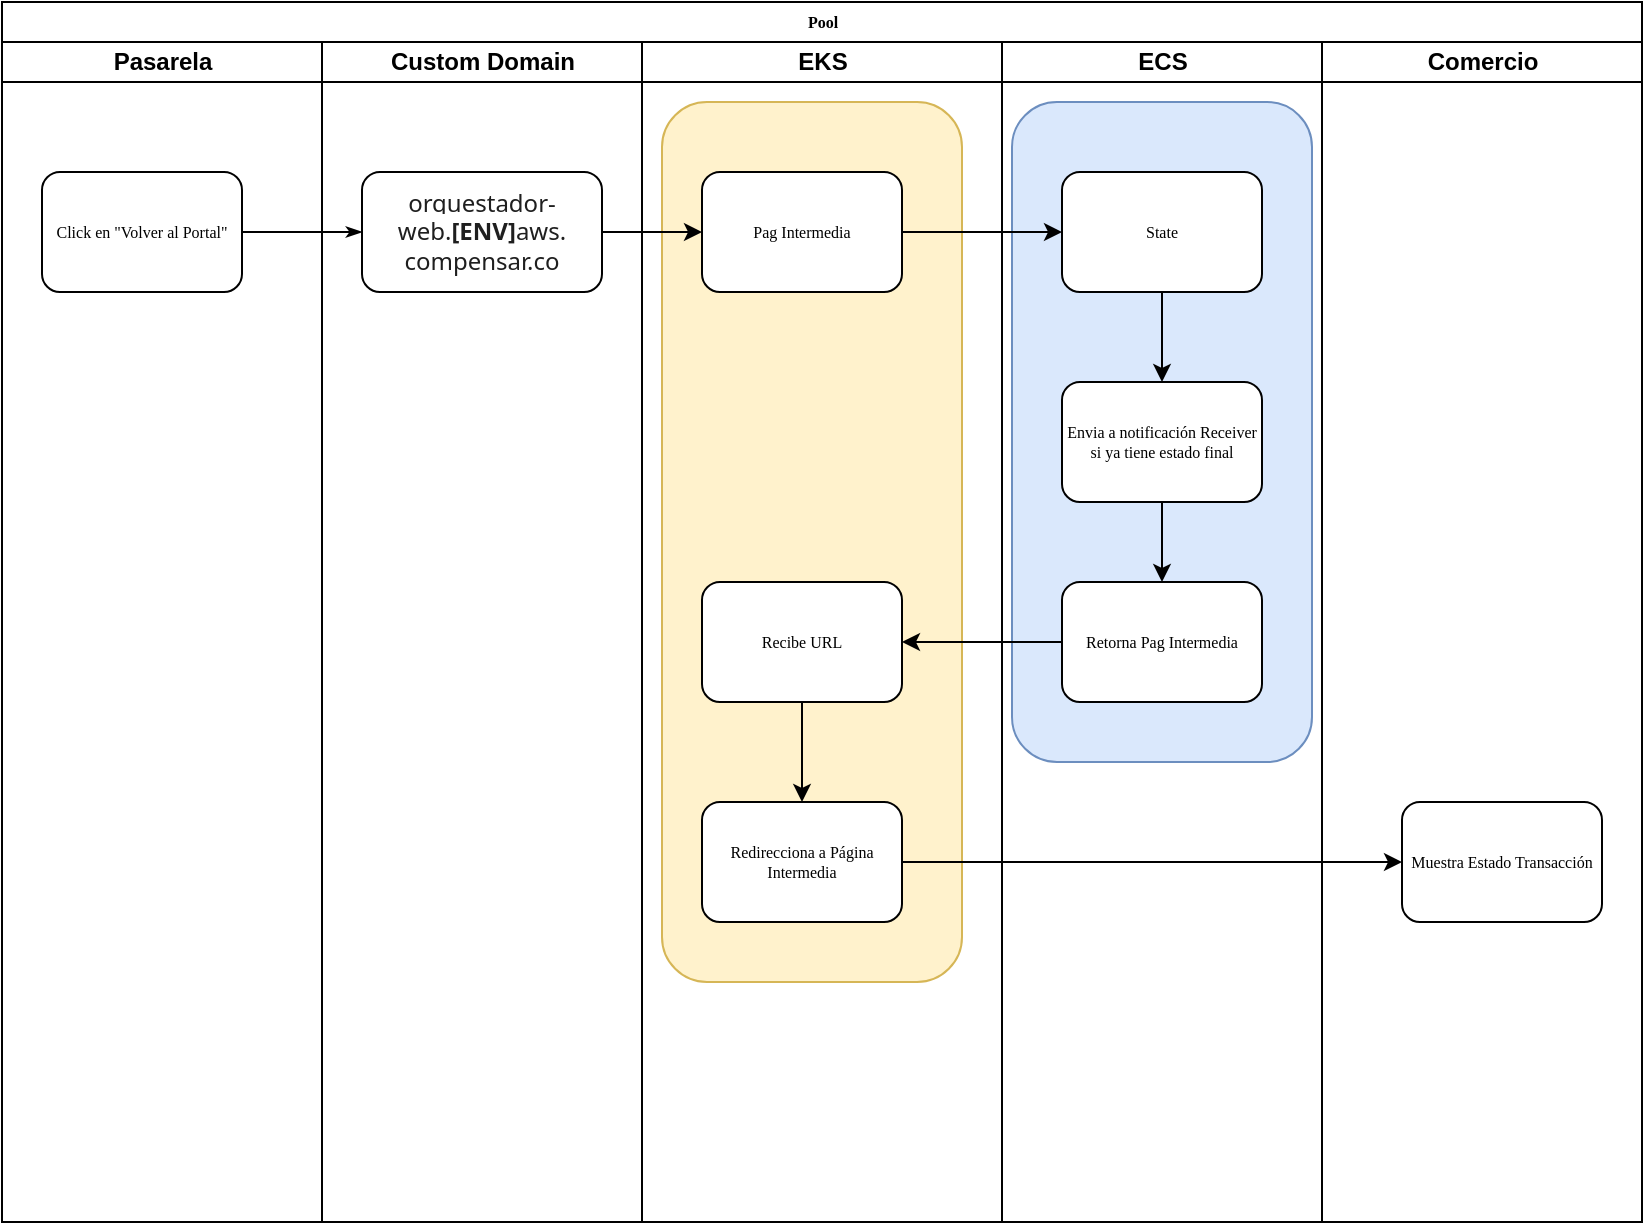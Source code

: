 <mxfile version="24.2.8" type="github" pages="2">
  <diagram name="ASIS" id="74e2e168-ea6b-b213-b513-2b3c1d86103e">
    <mxGraphModel dx="1195" dy="685" grid="1" gridSize="10" guides="1" tooltips="1" connect="1" arrows="1" fold="1" page="1" pageScale="1" pageWidth="1100" pageHeight="850" background="none" math="0" shadow="0">
      <root>
        <mxCell id="0" />
        <mxCell id="1" parent="0" />
        <mxCell id="77e6c97f196da883-1" value="Pool" style="swimlane;html=1;childLayout=stackLayout;startSize=20;rounded=0;shadow=0;labelBackgroundColor=none;strokeWidth=1;fontFamily=Verdana;fontSize=8;align=center;" parent="1" vertex="1">
          <mxGeometry x="70" y="40" width="820" height="610" as="geometry" />
        </mxCell>
        <mxCell id="77e6c97f196da883-2" value="Pasarela" style="swimlane;html=1;startSize=20;" parent="77e6c97f196da883-1" vertex="1">
          <mxGeometry y="20" width="160" height="590" as="geometry" />
        </mxCell>
        <mxCell id="77e6c97f196da883-8" value="Click en &quot;Volver al Portal&quot;" style="rounded=1;whiteSpace=wrap;html=1;shadow=0;labelBackgroundColor=none;strokeWidth=1;fontFamily=Verdana;fontSize=8;align=center;" parent="77e6c97f196da883-2" vertex="1">
          <mxGeometry x="20" y="65" width="100" height="60" as="geometry" />
        </mxCell>
        <mxCell id="77e6c97f196da883-26" style="edgeStyle=orthogonalEdgeStyle;rounded=1;html=1;labelBackgroundColor=none;startArrow=none;startFill=0;startSize=5;endArrow=classicThin;endFill=1;endSize=5;jettySize=auto;orthogonalLoop=1;strokeWidth=1;fontFamily=Verdana;fontSize=8" parent="77e6c97f196da883-1" source="77e6c97f196da883-8" target="77e6c97f196da883-11" edge="1">
          <mxGeometry relative="1" as="geometry" />
        </mxCell>
        <mxCell id="77e6c97f196da883-3" value="Custom Domain" style="swimlane;html=1;startSize=20;" parent="77e6c97f196da883-1" vertex="1">
          <mxGeometry x="160" y="20" width="160" height="590" as="geometry" />
        </mxCell>
        <mxCell id="77e6c97f196da883-11" value="&lt;span style=&quot;color: rgb(31, 31, 31); font-family: system-ui, sans-serif; font-size: 12px; text-align: start; background-color: rgb(255, 255, 255);&quot;&gt;orquestador-&lt;/span&gt;&lt;div&gt;&lt;span style=&quot;color: rgb(31, 31, 31); font-family: system-ui, sans-serif; font-size: 12px; text-align: start; background-color: rgb(255, 255, 255);&quot;&gt;web.&lt;b&gt;[ENV]&lt;/b&gt;aws.&lt;/span&gt;&lt;/div&gt;&lt;div&gt;&lt;span style=&quot;color: rgb(31, 31, 31); font-family: system-ui, sans-serif; font-size: 12px; text-align: start; background-color: rgb(255, 255, 255);&quot;&gt;compensar.co&lt;/span&gt;&lt;/div&gt;" style="rounded=1;whiteSpace=wrap;html=1;shadow=0;labelBackgroundColor=none;strokeWidth=1;fontFamily=Verdana;fontSize=8;align=center;" parent="77e6c97f196da883-3" vertex="1">
          <mxGeometry x="20" y="65" width="120" height="60" as="geometry" />
        </mxCell>
        <mxCell id="77e6c97f196da883-4" value="EKS" style="swimlane;html=1;startSize=20;" parent="77e6c97f196da883-1" vertex="1">
          <mxGeometry x="320" y="20" width="180" height="590" as="geometry" />
        </mxCell>
        <mxCell id="24iTY64MPBFUr7DaOvwD-1" value="" style="rounded=1;whiteSpace=wrap;html=1;shadow=0;labelBackgroundColor=none;strokeWidth=1;fontFamily=Verdana;fontSize=8;align=center;fillColor=#fff2cc;strokeColor=#d6b656;" vertex="1" parent="77e6c97f196da883-4">
          <mxGeometry x="10" y="30" width="150" height="440" as="geometry" />
        </mxCell>
        <mxCell id="ADYO4jdH7oG6UQ2EBwiA-29" style="edgeStyle=orthogonalEdgeStyle;rounded=0;orthogonalLoop=1;jettySize=auto;html=1;" parent="77e6c97f196da883-4" source="ADYO4jdH7oG6UQ2EBwiA-6" target="ADYO4jdH7oG6UQ2EBwiA-28" edge="1">
          <mxGeometry relative="1" as="geometry" />
        </mxCell>
        <mxCell id="ADYO4jdH7oG6UQ2EBwiA-6" value="Recibe URL" style="rounded=1;whiteSpace=wrap;html=1;shadow=0;labelBackgroundColor=none;strokeWidth=1;fontFamily=Verdana;fontSize=8;align=center;" parent="77e6c97f196da883-4" vertex="1">
          <mxGeometry x="30" y="270" width="100" height="60" as="geometry" />
        </mxCell>
        <mxCell id="ADYO4jdH7oG6UQ2EBwiA-28" value="Redirecciona a Página Intermedia" style="rounded=1;whiteSpace=wrap;html=1;shadow=0;labelBackgroundColor=none;strokeWidth=1;fontFamily=Verdana;fontSize=8;align=center;" parent="77e6c97f196da883-4" vertex="1">
          <mxGeometry x="30" y="380" width="100" height="60" as="geometry" />
        </mxCell>
        <mxCell id="77e6c97f196da883-12" value="Pag Intermedia" style="rounded=1;whiteSpace=wrap;html=1;shadow=0;labelBackgroundColor=none;strokeWidth=1;fontFamily=Verdana;fontSize=8;align=center;" parent="77e6c97f196da883-4" vertex="1">
          <mxGeometry x="30" y="65" width="100" height="60" as="geometry" />
        </mxCell>
        <mxCell id="77e6c97f196da883-5" value="ECS" style="swimlane;html=1;startSize=20;" parent="77e6c97f196da883-1" vertex="1">
          <mxGeometry x="500" y="20" width="160" height="590" as="geometry" />
        </mxCell>
        <mxCell id="24iTY64MPBFUr7DaOvwD-27" value="" style="rounded=1;whiteSpace=wrap;html=1;shadow=0;labelBackgroundColor=none;strokeWidth=1;fontFamily=Verdana;fontSize=8;align=center;fillColor=#dae8fc;strokeColor=#6c8ebf;" vertex="1" parent="77e6c97f196da883-5">
          <mxGeometry x="5" y="30" width="150" height="330" as="geometry" />
        </mxCell>
        <mxCell id="ADYO4jdH7oG6UQ2EBwiA-5" style="edgeStyle=orthogonalEdgeStyle;rounded=0;orthogonalLoop=1;jettySize=auto;html=1;entryX=0.5;entryY=0;entryDx=0;entryDy=0;" parent="77e6c97f196da883-5" source="77e6c97f196da883-15" target="77e6c97f196da883-17" edge="1">
          <mxGeometry relative="1" as="geometry" />
        </mxCell>
        <mxCell id="77e6c97f196da883-15" value="Envia a notificación Receiver si ya tiene estado final" style="rounded=1;whiteSpace=wrap;html=1;shadow=0;labelBackgroundColor=none;strokeWidth=1;fontFamily=Verdana;fontSize=8;align=center;" parent="77e6c97f196da883-5" vertex="1">
          <mxGeometry x="30" y="170" width="100" height="60" as="geometry" />
        </mxCell>
        <mxCell id="77e6c97f196da883-17" value="Retorna Pag Intermedia" style="rounded=1;whiteSpace=wrap;html=1;shadow=0;labelBackgroundColor=none;strokeWidth=1;fontFamily=Verdana;fontSize=8;align=center;" parent="77e6c97f196da883-5" vertex="1">
          <mxGeometry x="30" y="270" width="100" height="60" as="geometry" />
        </mxCell>
        <mxCell id="ADYO4jdH7oG6UQ2EBwiA-3" style="edgeStyle=orthogonalEdgeStyle;rounded=0;orthogonalLoop=1;jettySize=auto;html=1;" parent="77e6c97f196da883-5" source="77e6c97f196da883-9" target="77e6c97f196da883-15" edge="1">
          <mxGeometry relative="1" as="geometry" />
        </mxCell>
        <mxCell id="77e6c97f196da883-9" value="State" style="rounded=1;whiteSpace=wrap;html=1;shadow=0;labelBackgroundColor=none;strokeWidth=1;fontFamily=Verdana;fontSize=8;align=center;" parent="77e6c97f196da883-5" vertex="1">
          <mxGeometry x="30" y="65" width="100" height="60" as="geometry" />
        </mxCell>
        <mxCell id="77e6c97f196da883-6" value="Comercio" style="swimlane;html=1;startSize=20;" parent="77e6c97f196da883-1" vertex="1">
          <mxGeometry x="660" y="20" width="160" height="590" as="geometry" />
        </mxCell>
        <mxCell id="ADYO4jdH7oG6UQ2EBwiA-30" value="Muestra Estado Transacción" style="rounded=1;whiteSpace=wrap;html=1;shadow=0;labelBackgroundColor=none;strokeWidth=1;fontFamily=Verdana;fontSize=8;align=center;" parent="77e6c97f196da883-6" vertex="1">
          <mxGeometry x="40" y="380" width="100" height="60" as="geometry" />
        </mxCell>
        <mxCell id="ADYO4jdH7oG6UQ2EBwiA-1" style="edgeStyle=orthogonalEdgeStyle;rounded=0;orthogonalLoop=1;jettySize=auto;html=1;" parent="77e6c97f196da883-1" source="77e6c97f196da883-11" target="77e6c97f196da883-12" edge="1">
          <mxGeometry relative="1" as="geometry" />
        </mxCell>
        <mxCell id="ADYO4jdH7oG6UQ2EBwiA-7" style="edgeStyle=orthogonalEdgeStyle;rounded=0;orthogonalLoop=1;jettySize=auto;html=1;entryX=1;entryY=0.5;entryDx=0;entryDy=0;" parent="77e6c97f196da883-1" source="77e6c97f196da883-17" target="ADYO4jdH7oG6UQ2EBwiA-6" edge="1">
          <mxGeometry relative="1" as="geometry" />
        </mxCell>
        <mxCell id="ADYO4jdH7oG6UQ2EBwiA-31" style="edgeStyle=orthogonalEdgeStyle;rounded=0;orthogonalLoop=1;jettySize=auto;html=1;entryX=0;entryY=0.5;entryDx=0;entryDy=0;" parent="77e6c97f196da883-1" source="ADYO4jdH7oG6UQ2EBwiA-28" target="ADYO4jdH7oG6UQ2EBwiA-30" edge="1">
          <mxGeometry relative="1" as="geometry" />
        </mxCell>
        <mxCell id="ADYO4jdH7oG6UQ2EBwiA-2" style="edgeStyle=orthogonalEdgeStyle;rounded=0;orthogonalLoop=1;jettySize=auto;html=1;entryX=0;entryY=0.5;entryDx=0;entryDy=0;" parent="77e6c97f196da883-1" source="77e6c97f196da883-12" target="77e6c97f196da883-9" edge="1">
          <mxGeometry relative="1" as="geometry" />
        </mxCell>
      </root>
    </mxGraphModel>
  </diagram>
  <diagram id="_vE3CDGlqt3x5ZTRUS8G" name="TOBE">
    <mxGraphModel dx="1834" dy="1222" grid="0" gridSize="10" guides="1" tooltips="1" connect="1" arrows="1" fold="1" page="0" pageScale="1" pageWidth="827" pageHeight="1169" math="0" shadow="0">
      <root>
        <mxCell id="0" />
        <mxCell id="1" parent="0" />
        <mxCell id="QtMN0AmQoK7uKQv6_8yA-1" value="Pool" style="swimlane;html=1;childLayout=stackLayout;startSize=20;rounded=0;shadow=0;labelBackgroundColor=none;strokeWidth=1;fontFamily=Verdana;fontSize=8;align=center;" vertex="1" parent="1">
          <mxGeometry x="-384" y="-117" width="940" height="979" as="geometry" />
        </mxCell>
        <mxCell id="QtMN0AmQoK7uKQv6_8yA-2" value="Pasarela" style="swimlane;html=1;startSize=20;" vertex="1" parent="QtMN0AmQoK7uKQv6_8yA-1">
          <mxGeometry y="20" width="160" height="959" as="geometry" />
        </mxCell>
        <mxCell id="QtMN0AmQoK7uKQv6_8yA-3" value="Click en &quot;Volver al Portal&quot;" style="rounded=1;whiteSpace=wrap;html=1;shadow=0;labelBackgroundColor=none;strokeWidth=1;fontFamily=Verdana;fontSize=8;align=center;" vertex="1" parent="QtMN0AmQoK7uKQv6_8yA-2">
          <mxGeometry x="20" y="65" width="100" height="60" as="geometry" />
        </mxCell>
        <mxCell id="QtMN0AmQoK7uKQv6_8yA-4" style="edgeStyle=orthogonalEdgeStyle;rounded=1;html=1;labelBackgroundColor=none;startArrow=none;startFill=0;startSize=5;endArrow=classicThin;endFill=1;endSize=5;jettySize=auto;orthogonalLoop=1;strokeWidth=1;fontFamily=Verdana;fontSize=8;entryX=0;entryY=0.5;entryDx=0;entryDy=0;" edge="1" parent="QtMN0AmQoK7uKQv6_8yA-1" source="QtMN0AmQoK7uKQv6_8yA-3" target="5oKsSloMx_i5YMynEccd-1">
          <mxGeometry relative="1" as="geometry" />
        </mxCell>
        <mxCell id="QtMN0AmQoK7uKQv6_8yA-5" value="Custom Domain" style="swimlane;html=1;startSize=20;" vertex="1" parent="QtMN0AmQoK7uKQv6_8yA-1">
          <mxGeometry x="160" y="20" width="160" height="959" as="geometry" />
        </mxCell>
        <mxCell id="QtMN0AmQoK7uKQv6_8yA-6" value="&lt;span style=&quot;color: rgb(31, 31, 31); font-family: system-ui, sans-serif; font-size: 12px; text-align: start; background-color: rgb(255, 255, 255);&quot;&gt;orquestador-&lt;/span&gt;&lt;div&gt;&lt;span style=&quot;color: rgb(31, 31, 31); font-family: system-ui, sans-serif; font-size: 12px; text-align: start; background-color: rgb(255, 255, 255);&quot;&gt;web.&lt;b&gt;[ENV]&lt;/b&gt;aws.&lt;/span&gt;&lt;/div&gt;&lt;div&gt;&lt;span style=&quot;color: rgb(31, 31, 31); font-family: system-ui, sans-serif; font-size: 12px; text-align: start; background-color: rgb(255, 255, 255);&quot;&gt;compensar.co&lt;/span&gt;&lt;/div&gt;" style="rounded=1;whiteSpace=wrap;html=1;shadow=0;labelBackgroundColor=none;strokeWidth=1;fontFamily=Verdana;fontSize=8;align=center;" vertex="1" parent="QtMN0AmQoK7uKQv6_8yA-5">
          <mxGeometry x="20" y="65" width="120" height="60" as="geometry" />
        </mxCell>
        <mxCell id="5oKsSloMx_i5YMynEccd-1" value="&lt;span style=&quot;color: rgb(22, 25, 31); font-family: &amp;quot;Amazon Ember&amp;quot;, &amp;quot;Helvetica Neue&amp;quot;, Roboto, Arial, sans-serif; font-size: 14px; text-align: start; text-wrap: nowrap;&quot;&gt;orquestador.&lt;/span&gt;&lt;div&gt;&lt;span style=&quot;color: rgb(22, 25, 31); font-family: &amp;quot;Amazon Ember&amp;quot;, &amp;quot;Helvetica Neue&amp;quot;, Roboto, Arial, sans-serif; font-size: 14px; text-align: start; text-wrap: nowrap;&quot;&gt;&lt;b&gt;[ENV]&lt;/b&gt;aws.&lt;/span&gt;&lt;div&gt;&lt;span style=&quot;color: rgb(22, 25, 31); font-family: &amp;quot;Amazon Ember&amp;quot;, &amp;quot;Helvetica Neue&amp;quot;, Roboto, Arial, sans-serif; font-size: 14px; text-align: start; text-wrap: nowrap;&quot;&gt;compensar.co&lt;/span&gt;&lt;br&gt;&lt;/div&gt;&lt;/div&gt;" style="rounded=1;whiteSpace=wrap;html=1;shadow=0;labelBackgroundColor=none;strokeWidth=1;fontFamily=Verdana;fontSize=8;align=center;" vertex="1" parent="QtMN0AmQoK7uKQv6_8yA-5">
          <mxGeometry x="16" y="179" width="120" height="60" as="geometry" />
        </mxCell>
        <mxCell id="QtMN0AmQoK7uKQv6_8yA-7" value="EKS" style="swimlane;html=1;startSize=20;" vertex="1" parent="QtMN0AmQoK7uKQv6_8yA-1">
          <mxGeometry x="320" y="20" width="160" height="959" as="geometry" />
        </mxCell>
        <mxCell id="QtMN0AmQoK7uKQv6_8yA-12" value="ECS" style="swimlane;html=1;startSize=20;" vertex="1" parent="QtMN0AmQoK7uKQv6_8yA-1">
          <mxGeometry x="480" y="20" width="300" height="959" as="geometry" />
        </mxCell>
        <mxCell id="hfvY1vtzKp1M0P3n_7JB-4" value="" style="rounded=1;whiteSpace=wrap;html=1;shadow=0;labelBackgroundColor=none;strokeWidth=1;fontFamily=Verdana;fontSize=8;align=center;fillColor=#fff2cc;strokeColor=#d6b656;" vertex="1" parent="QtMN0AmQoK7uKQv6_8yA-12">
          <mxGeometry x="19" y="54" width="190" height="82" as="geometry" />
        </mxCell>
        <mxCell id="hfvY1vtzKp1M0P3n_7JB-3" value="" style="rounded=1;whiteSpace=wrap;html=1;shadow=0;labelBackgroundColor=none;strokeWidth=1;fontFamily=Verdana;fontSize=8;align=center;fillColor=#fff2cc;strokeColor=#d6b656;" vertex="1" parent="QtMN0AmQoK7uKQv6_8yA-12">
          <mxGeometry x="15" y="373" width="190" height="337" as="geometry" />
        </mxCell>
        <mxCell id="hfvY1vtzKp1M0P3n_7JB-2" value="" style="rounded=1;whiteSpace=wrap;html=1;shadow=0;labelBackgroundColor=none;strokeWidth=1;fontFamily=Verdana;fontSize=8;align=center;fillColor=#dae8fc;strokeColor=#6c8ebf;" vertex="1" parent="QtMN0AmQoK7uKQv6_8yA-12">
          <mxGeometry x="23" y="141" width="186" height="216" as="geometry" />
        </mxCell>
        <mxCell id="QtMN0AmQoK7uKQv6_8yA-16" style="edgeStyle=orthogonalEdgeStyle;rounded=0;orthogonalLoop=1;jettySize=auto;html=1;" edge="1" parent="QtMN0AmQoK7uKQv6_8yA-12" source="QtMN0AmQoK7uKQv6_8yA-17" target="QtMN0AmQoK7uKQv6_8yA-14">
          <mxGeometry relative="1" as="geometry" />
        </mxCell>
        <mxCell id="QtMN0AmQoK7uKQv6_8yA-17" value="State" style="rounded=1;whiteSpace=wrap;html=1;shadow=0;labelBackgroundColor=none;strokeWidth=1;fontFamily=Verdana;fontSize=8;align=center;" vertex="1" parent="QtMN0AmQoK7uKQv6_8yA-12">
          <mxGeometry x="58" y="162" width="100" height="60" as="geometry" />
        </mxCell>
        <mxCell id="QtMN0AmQoK7uKQv6_8yA-8" style="edgeStyle=orthogonalEdgeStyle;rounded=0;orthogonalLoop=1;jettySize=auto;html=1;" edge="1" parent="QtMN0AmQoK7uKQv6_8yA-12" source="QtMN0AmQoK7uKQv6_8yA-9" target="QtMN0AmQoK7uKQv6_8yA-10">
          <mxGeometry relative="1" as="geometry" />
        </mxCell>
        <mxCell id="QtMN0AmQoK7uKQv6_8yA-9" value="Recibe URL" style="rounded=1;whiteSpace=wrap;html=1;shadow=0;labelBackgroundColor=none;strokeWidth=1;fontFamily=Verdana;fontSize=8;align=center;" vertex="1" parent="QtMN0AmQoK7uKQv6_8yA-12">
          <mxGeometry x="62" y="511" width="100" height="60" as="geometry" />
        </mxCell>
        <mxCell id="QtMN0AmQoK7uKQv6_8yA-10" value="Redirecciona a Página Intermedia" style="rounded=1;whiteSpace=wrap;html=1;shadow=0;labelBackgroundColor=none;strokeWidth=1;fontFamily=Verdana;fontSize=8;align=center;" vertex="1" parent="QtMN0AmQoK7uKQv6_8yA-12">
          <mxGeometry x="62" y="620" width="100" height="60" as="geometry" />
        </mxCell>
        <mxCell id="QtMN0AmQoK7uKQv6_8yA-13" style="edgeStyle=orthogonalEdgeStyle;rounded=0;orthogonalLoop=1;jettySize=auto;html=1;entryX=0.5;entryY=0;entryDx=0;entryDy=0;" edge="1" parent="QtMN0AmQoK7uKQv6_8yA-12" source="QtMN0AmQoK7uKQv6_8yA-14" target="QtMN0AmQoK7uKQv6_8yA-15">
          <mxGeometry relative="1" as="geometry" />
        </mxCell>
        <mxCell id="QtMN0AmQoK7uKQv6_8yA-14" value="Envia a Receiver si ya tiene estado final" style="rounded=1;whiteSpace=wrap;html=1;shadow=0;labelBackgroundColor=none;strokeWidth=1;fontFamily=Verdana;fontSize=8;align=center;" vertex="1" parent="QtMN0AmQoK7uKQv6_8yA-12">
          <mxGeometry x="58" y="259" width="100" height="60" as="geometry" />
        </mxCell>
        <mxCell id="hfvY1vtzKp1M0P3n_7JB-1" style="edgeStyle=none;curved=1;rounded=0;orthogonalLoop=1;jettySize=auto;html=1;fontSize=12;startSize=8;endSize=8;" edge="1" parent="QtMN0AmQoK7uKQv6_8yA-12" source="QtMN0AmQoK7uKQv6_8yA-15" target="QtMN0AmQoK7uKQv6_8yA-9">
          <mxGeometry relative="1" as="geometry" />
        </mxCell>
        <mxCell id="QtMN0AmQoK7uKQv6_8yA-15" value="Retorna Pag Intermedia- Estado TX" style="rounded=1;whiteSpace=wrap;html=1;shadow=0;labelBackgroundColor=none;strokeWidth=1;fontFamily=Verdana;fontSize=8;align=center;" vertex="1" parent="QtMN0AmQoK7uKQv6_8yA-12">
          <mxGeometry x="58" y="387" width="100" height="60" as="geometry" />
        </mxCell>
        <mxCell id="QtMN0AmQoK7uKQv6_8yA-11" value="Pag Intermedia" style="rounded=1;whiteSpace=wrap;html=1;shadow=0;labelBackgroundColor=none;strokeWidth=1;fontFamily=Verdana;fontSize=8;align=center;" vertex="1" parent="QtMN0AmQoK7uKQv6_8yA-12">
          <mxGeometry x="58" y="65" width="100" height="60" as="geometry" />
        </mxCell>
        <mxCell id="QtMN0AmQoK7uKQv6_8yA-23" style="edgeStyle=orthogonalEdgeStyle;rounded=0;orthogonalLoop=1;jettySize=auto;html=1;entryX=0.5;entryY=0;entryDx=0;entryDy=0;" edge="1" parent="QtMN0AmQoK7uKQv6_8yA-12" source="QtMN0AmQoK7uKQv6_8yA-11" target="QtMN0AmQoK7uKQv6_8yA-17">
          <mxGeometry relative="1" as="geometry" />
        </mxCell>
        <mxCell id="QtMN0AmQoK7uKQv6_8yA-18" value="Comercio" style="swimlane;html=1;startSize=20;fillColor=#d5e8d4;strokeColor=#82b366;" vertex="1" parent="QtMN0AmQoK7uKQv6_8yA-1">
          <mxGeometry x="780" y="20" width="160" height="959" as="geometry" />
        </mxCell>
        <mxCell id="QtMN0AmQoK7uKQv6_8yA-19" value="Muestra Estado Transacción" style="rounded=1;whiteSpace=wrap;html=1;shadow=0;labelBackgroundColor=none;strokeWidth=1;fontFamily=Verdana;fontSize=8;align=center;" vertex="1" parent="QtMN0AmQoK7uKQv6_8yA-18">
          <mxGeometry x="40" y="620" width="100" height="60" as="geometry" />
        </mxCell>
        <mxCell id="QtMN0AmQoK7uKQv6_8yA-20" style="edgeStyle=orthogonalEdgeStyle;rounded=0;orthogonalLoop=1;jettySize=auto;html=1;exitX=1;exitY=0.5;exitDx=0;exitDy=0;" edge="1" parent="QtMN0AmQoK7uKQv6_8yA-1" source="5oKsSloMx_i5YMynEccd-1" target="QtMN0AmQoK7uKQv6_8yA-11">
          <mxGeometry relative="1" as="geometry">
            <Array as="points">
              <mxPoint x="401" y="229" />
              <mxPoint x="401" y="115" />
            </Array>
          </mxGeometry>
        </mxCell>
        <mxCell id="QtMN0AmQoK7uKQv6_8yA-22" style="edgeStyle=orthogonalEdgeStyle;rounded=0;orthogonalLoop=1;jettySize=auto;html=1;entryX=0;entryY=0.5;entryDx=0;entryDy=0;" edge="1" parent="QtMN0AmQoK7uKQv6_8yA-1" source="QtMN0AmQoK7uKQv6_8yA-10" target="QtMN0AmQoK7uKQv6_8yA-19">
          <mxGeometry relative="1" as="geometry" />
        </mxCell>
      </root>
    </mxGraphModel>
  </diagram>
</mxfile>
